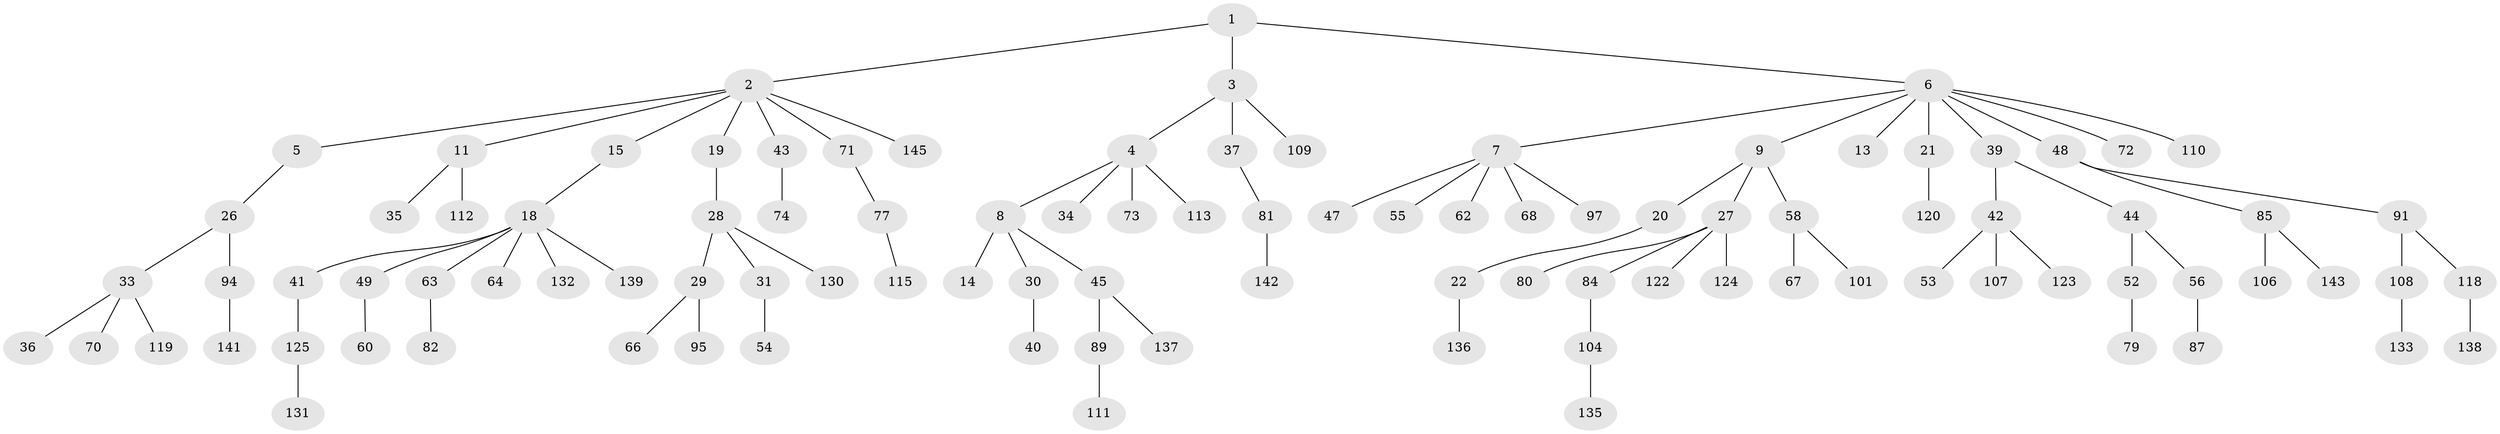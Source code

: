 // Generated by graph-tools (version 1.1) at 2025/24/03/03/25 07:24:05]
// undirected, 101 vertices, 100 edges
graph export_dot {
graph [start="1"]
  node [color=gray90,style=filled];
  1;
  2 [super="+12"];
  3 [super="+24"];
  4 [super="+38"];
  5 [super="+17"];
  6 [super="+10"];
  7 [super="+23"];
  8 [super="+129"];
  9;
  11 [super="+25"];
  13 [super="+16"];
  14;
  15;
  18 [super="+32"];
  19;
  20;
  21;
  22 [super="+50"];
  26 [super="+69"];
  27 [super="+65"];
  28 [super="+78"];
  29;
  30 [super="+57"];
  31 [super="+88"];
  33 [super="+59"];
  34 [super="+114"];
  35 [super="+46"];
  36 [super="+105"];
  37;
  39;
  40;
  41;
  42 [super="+51"];
  43;
  44 [super="+116"];
  45 [super="+83"];
  47;
  48 [super="+61"];
  49 [super="+100"];
  52;
  53;
  54 [super="+86"];
  55;
  56 [super="+75"];
  58 [super="+102"];
  60;
  62 [super="+90"];
  63 [super="+92"];
  64 [super="+76"];
  66 [super="+144"];
  67;
  68;
  70 [super="+134"];
  71;
  72;
  73;
  74;
  77 [super="+96"];
  79;
  80 [super="+93"];
  81 [super="+98"];
  82;
  84;
  85 [super="+103"];
  87;
  89;
  91 [super="+99"];
  94 [super="+117"];
  95;
  97;
  101 [super="+127"];
  104 [super="+128"];
  106;
  107;
  108;
  109 [super="+140"];
  110;
  111 [super="+121"];
  112;
  113;
  115;
  118 [super="+126"];
  119;
  120;
  122;
  123;
  124;
  125;
  130;
  131;
  132;
  133;
  135;
  136;
  137;
  138;
  139;
  141;
  142;
  143;
  145;
  1 -- 2;
  1 -- 3;
  1 -- 6;
  2 -- 5;
  2 -- 11;
  2 -- 15;
  2 -- 145;
  2 -- 19;
  2 -- 71;
  2 -- 43;
  3 -- 4;
  3 -- 37;
  3 -- 109;
  4 -- 8;
  4 -- 34;
  4 -- 73;
  4 -- 113;
  5 -- 26;
  6 -- 7;
  6 -- 9;
  6 -- 13;
  6 -- 39;
  6 -- 72;
  6 -- 48;
  6 -- 110;
  6 -- 21;
  7 -- 47;
  7 -- 68;
  7 -- 97;
  7 -- 55;
  7 -- 62;
  8 -- 14;
  8 -- 30;
  8 -- 45;
  9 -- 20;
  9 -- 27;
  9 -- 58;
  11 -- 112;
  11 -- 35;
  15 -- 18;
  18 -- 41;
  18 -- 49;
  18 -- 139;
  18 -- 64;
  18 -- 132;
  18 -- 63;
  19 -- 28;
  20 -- 22;
  21 -- 120;
  22 -- 136;
  26 -- 33;
  26 -- 94;
  27 -- 84;
  27 -- 122;
  27 -- 124;
  27 -- 80;
  28 -- 29;
  28 -- 31;
  28 -- 130;
  29 -- 66;
  29 -- 95;
  30 -- 40;
  31 -- 54;
  33 -- 36;
  33 -- 119;
  33 -- 70;
  37 -- 81;
  39 -- 42;
  39 -- 44;
  41 -- 125;
  42 -- 53;
  42 -- 107;
  42 -- 123;
  43 -- 74;
  44 -- 52;
  44 -- 56;
  45 -- 137;
  45 -- 89;
  48 -- 91;
  48 -- 85;
  49 -- 60;
  52 -- 79;
  56 -- 87;
  58 -- 67;
  58 -- 101;
  63 -- 82;
  71 -- 77;
  77 -- 115;
  81 -- 142;
  84 -- 104;
  85 -- 106;
  85 -- 143;
  89 -- 111;
  91 -- 108;
  91 -- 118;
  94 -- 141;
  104 -- 135;
  108 -- 133;
  118 -- 138;
  125 -- 131;
}
